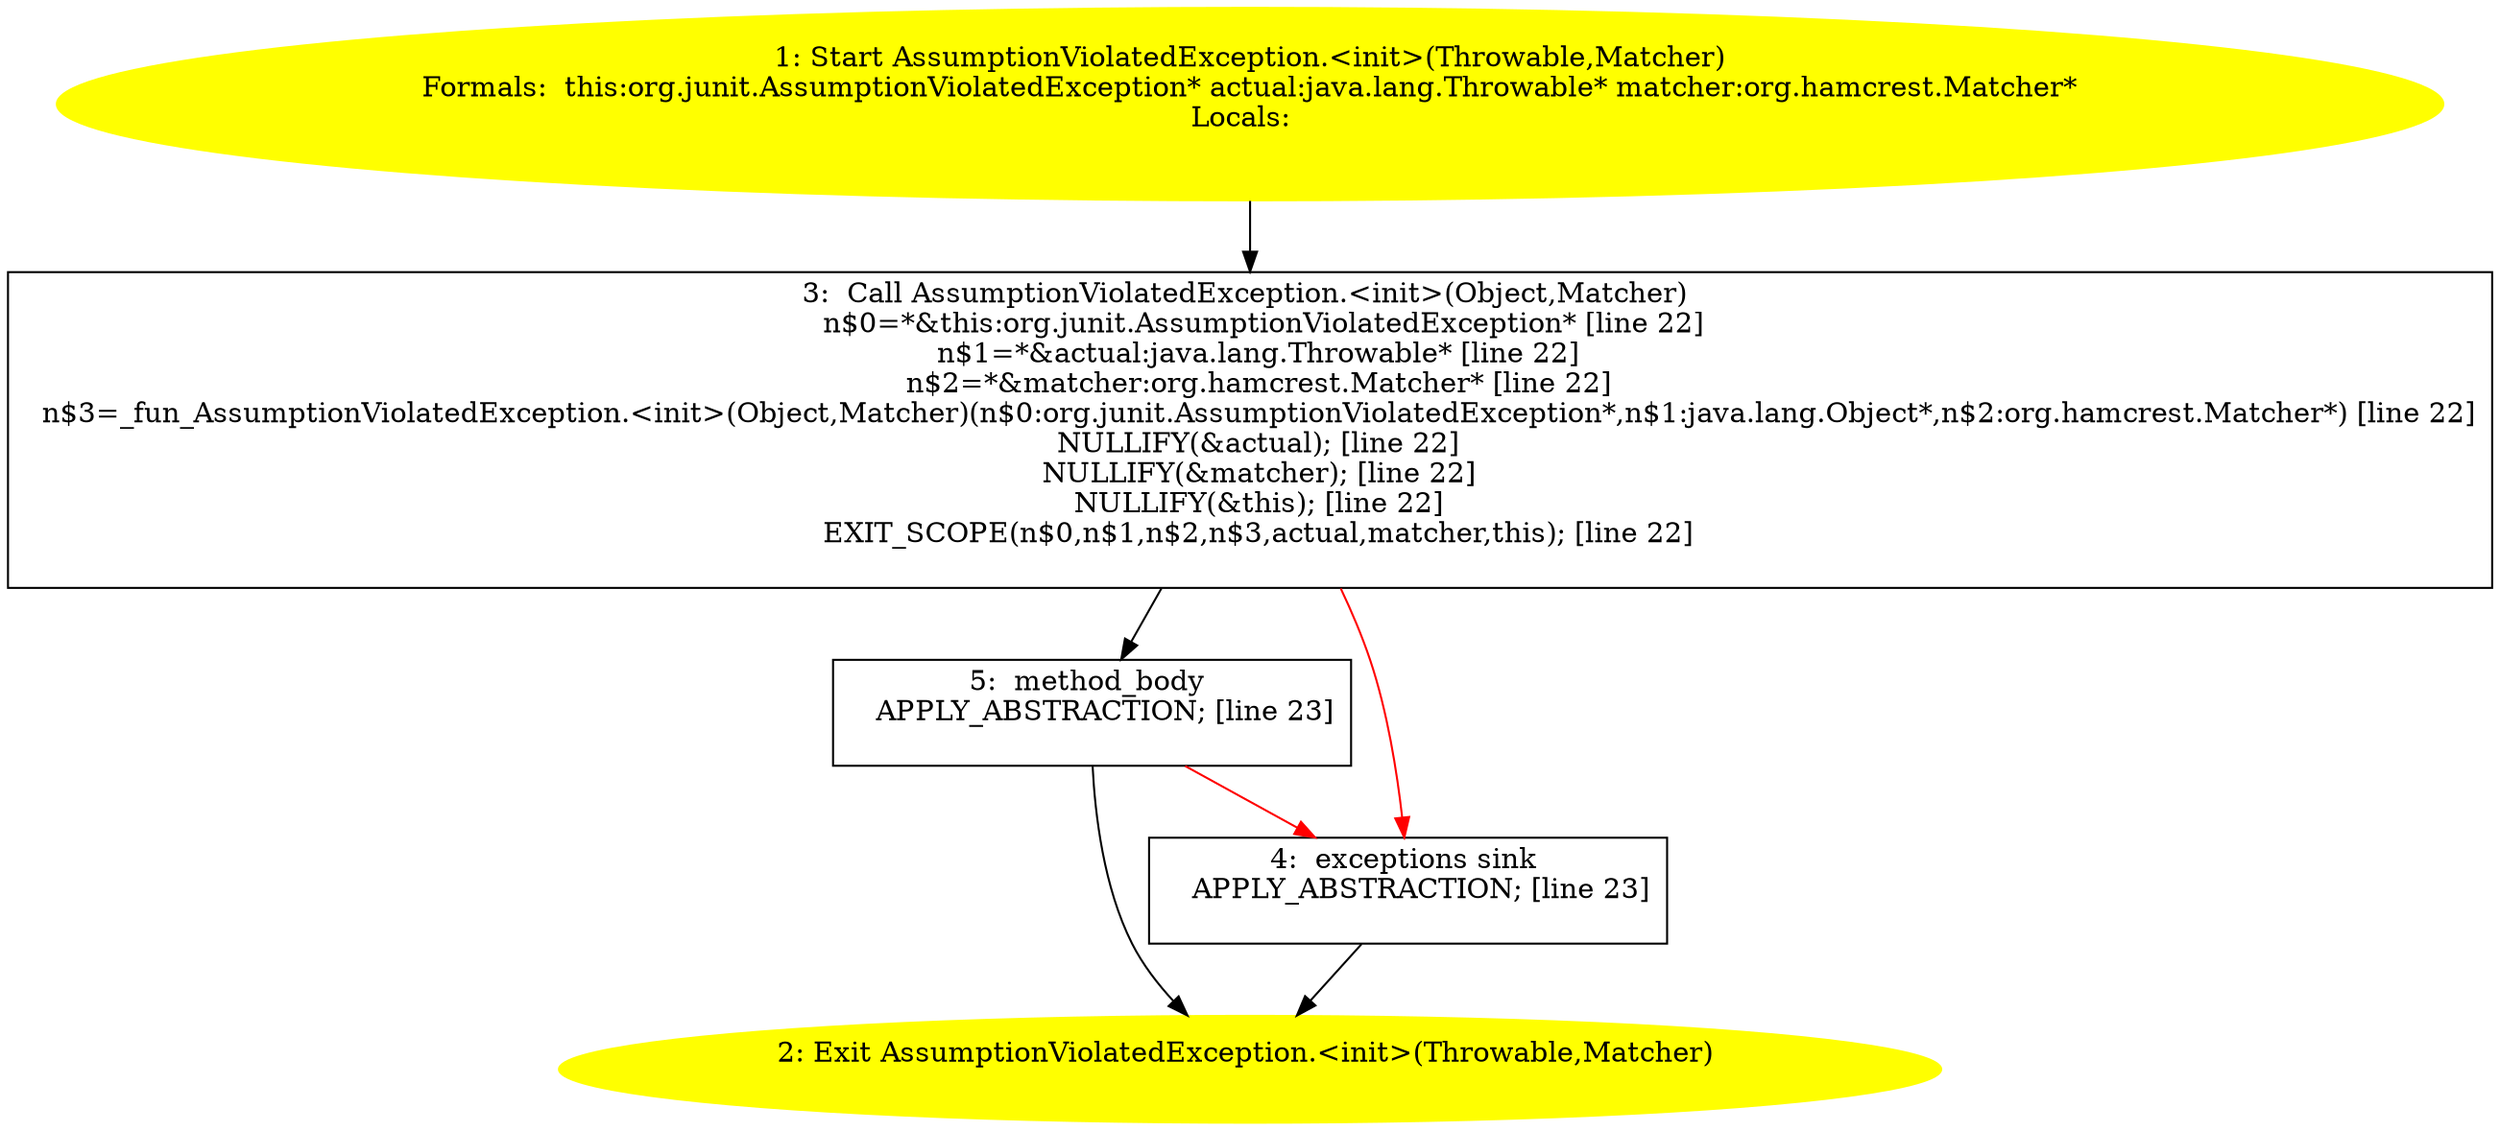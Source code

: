 /* @generated */
digraph cfg {
"org.junit.AssumptionViolatedException.<init>(java.lang.Throwable,org.hamcrest.Matcher).b5e6d6b7c7265f2c08055b8c271d4780_1" [label="1: Start AssumptionViolatedException.<init>(Throwable,Matcher)\nFormals:  this:org.junit.AssumptionViolatedException* actual:java.lang.Throwable* matcher:org.hamcrest.Matcher*\nLocals:  \n  " color=yellow style=filled]
	

	 "org.junit.AssumptionViolatedException.<init>(java.lang.Throwable,org.hamcrest.Matcher).b5e6d6b7c7265f2c08055b8c271d4780_1" -> "org.junit.AssumptionViolatedException.<init>(java.lang.Throwable,org.hamcrest.Matcher).b5e6d6b7c7265f2c08055b8c271d4780_3" ;
"org.junit.AssumptionViolatedException.<init>(java.lang.Throwable,org.hamcrest.Matcher).b5e6d6b7c7265f2c08055b8c271d4780_2" [label="2: Exit AssumptionViolatedException.<init>(Throwable,Matcher) \n  " color=yellow style=filled]
	

"org.junit.AssumptionViolatedException.<init>(java.lang.Throwable,org.hamcrest.Matcher).b5e6d6b7c7265f2c08055b8c271d4780_3" [label="3:  Call AssumptionViolatedException.<init>(Object,Matcher) \n   n$0=*&this:org.junit.AssumptionViolatedException* [line 22]\n  n$1=*&actual:java.lang.Throwable* [line 22]\n  n$2=*&matcher:org.hamcrest.Matcher* [line 22]\n  n$3=_fun_AssumptionViolatedException.<init>(Object,Matcher)(n$0:org.junit.AssumptionViolatedException*,n$1:java.lang.Object*,n$2:org.hamcrest.Matcher*) [line 22]\n  NULLIFY(&actual); [line 22]\n  NULLIFY(&matcher); [line 22]\n  NULLIFY(&this); [line 22]\n  EXIT_SCOPE(n$0,n$1,n$2,n$3,actual,matcher,this); [line 22]\n " shape="box"]
	

	 "org.junit.AssumptionViolatedException.<init>(java.lang.Throwable,org.hamcrest.Matcher).b5e6d6b7c7265f2c08055b8c271d4780_3" -> "org.junit.AssumptionViolatedException.<init>(java.lang.Throwable,org.hamcrest.Matcher).b5e6d6b7c7265f2c08055b8c271d4780_5" ;
	 "org.junit.AssumptionViolatedException.<init>(java.lang.Throwable,org.hamcrest.Matcher).b5e6d6b7c7265f2c08055b8c271d4780_3" -> "org.junit.AssumptionViolatedException.<init>(java.lang.Throwable,org.hamcrest.Matcher).b5e6d6b7c7265f2c08055b8c271d4780_4" [color="red" ];
"org.junit.AssumptionViolatedException.<init>(java.lang.Throwable,org.hamcrest.Matcher).b5e6d6b7c7265f2c08055b8c271d4780_4" [label="4:  exceptions sink \n   APPLY_ABSTRACTION; [line 23]\n " shape="box"]
	

	 "org.junit.AssumptionViolatedException.<init>(java.lang.Throwable,org.hamcrest.Matcher).b5e6d6b7c7265f2c08055b8c271d4780_4" -> "org.junit.AssumptionViolatedException.<init>(java.lang.Throwable,org.hamcrest.Matcher).b5e6d6b7c7265f2c08055b8c271d4780_2" ;
"org.junit.AssumptionViolatedException.<init>(java.lang.Throwable,org.hamcrest.Matcher).b5e6d6b7c7265f2c08055b8c271d4780_5" [label="5:  method_body \n   APPLY_ABSTRACTION; [line 23]\n " shape="box"]
	

	 "org.junit.AssumptionViolatedException.<init>(java.lang.Throwable,org.hamcrest.Matcher).b5e6d6b7c7265f2c08055b8c271d4780_5" -> "org.junit.AssumptionViolatedException.<init>(java.lang.Throwable,org.hamcrest.Matcher).b5e6d6b7c7265f2c08055b8c271d4780_2" ;
	 "org.junit.AssumptionViolatedException.<init>(java.lang.Throwable,org.hamcrest.Matcher).b5e6d6b7c7265f2c08055b8c271d4780_5" -> "org.junit.AssumptionViolatedException.<init>(java.lang.Throwable,org.hamcrest.Matcher).b5e6d6b7c7265f2c08055b8c271d4780_4" [color="red" ];
}
